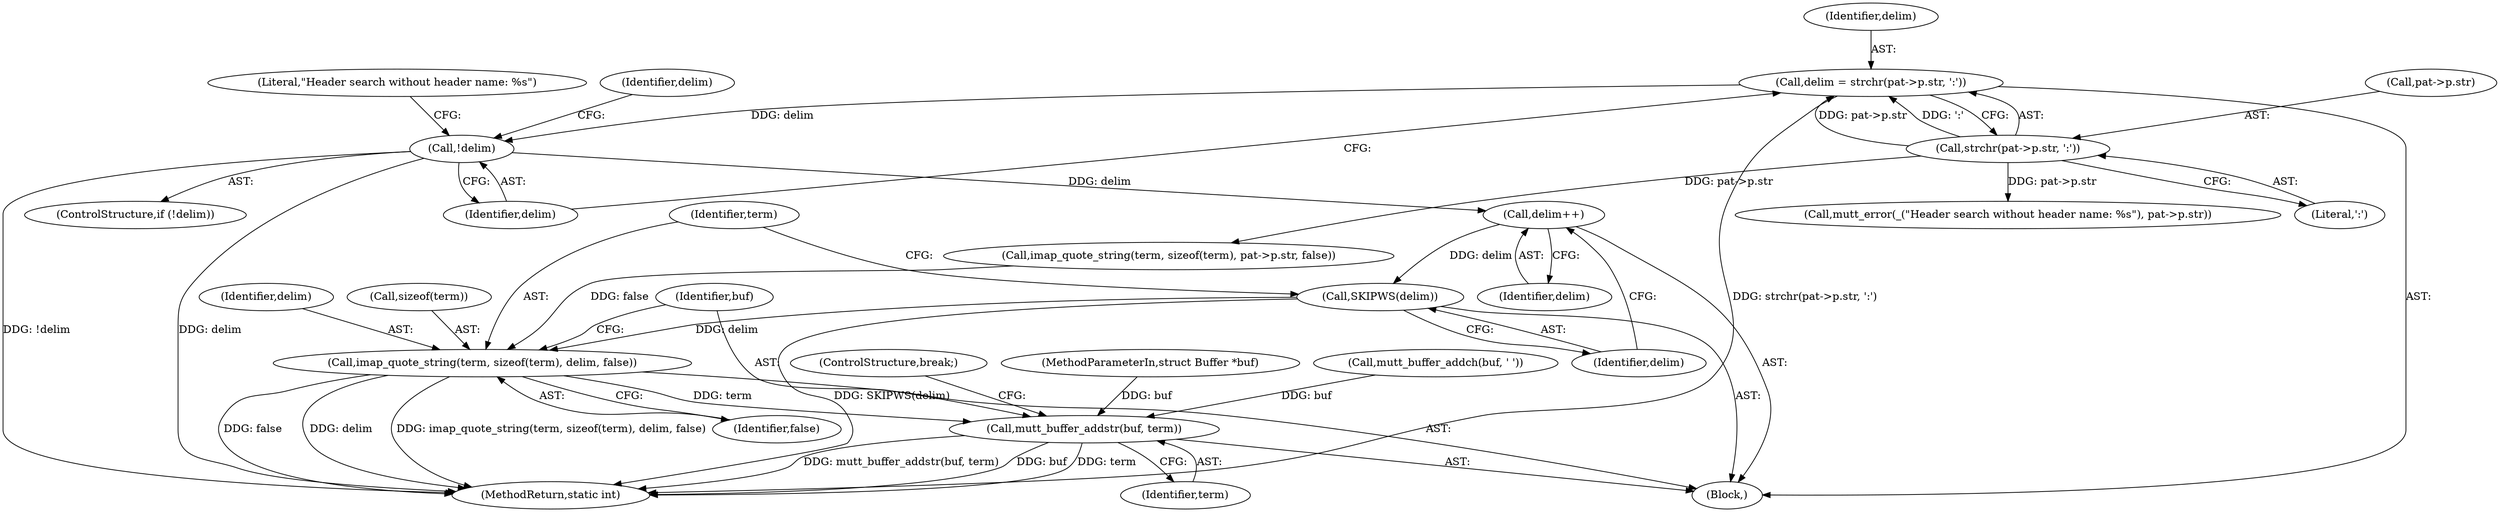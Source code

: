 digraph "0_neomutt_e52393740334443ae0206cab2d7caef381646725_1@API" {
"1000211" [label="(Call,delim = strchr(pat->p.str, ':'))"];
"1000213" [label="(Call,strchr(pat->p.str, ':'))"];
"1000221" [label="(Call,!delim)"];
"1000259" [label="(Call,delim++)"];
"1000261" [label="(Call,SKIPWS(delim))"];
"1000263" [label="(Call,imap_quote_string(term, sizeof(term), delim, false))"];
"1000269" [label="(Call,mutt_buffer_addstr(buf, term))"];
"1000271" [label="(Identifier,term)"];
"1000206" [label="(Block,)"];
"1000355" [label="(MethodReturn,static int)"];
"1000239" [label="(Call,imap_quote_string(term, sizeof(term), pat->p.str, false))"];
"1000226" [label="(Literal,\"Header search without header name: %s\")"];
"1000237" [label="(Identifier,delim)"];
"1000214" [label="(Call,pat->p.str)"];
"1000222" [label="(Identifier,delim)"];
"1000212" [label="(Identifier,delim)"];
"1000262" [label="(Identifier,delim)"];
"1000263" [label="(Call,imap_quote_string(term, sizeof(term), delim, false))"];
"1000267" [label="(Identifier,delim)"];
"1000260" [label="(Identifier,delim)"];
"1000270" [label="(Identifier,buf)"];
"1000259" [label="(Call,delim++)"];
"1000272" [label="(ControlStructure,break;)"];
"1000224" [label="(Call,mutt_error(_(\"Header search without header name: %s\"), pat->p.str))"];
"1000264" [label="(Identifier,term)"];
"1000219" [label="(Literal,':')"];
"1000105" [label="(MethodParameterIn,struct Buffer *buf)"];
"1000220" [label="(ControlStructure,if (!delim))"];
"1000211" [label="(Call,delim = strchr(pat->p.str, ':'))"];
"1000221" [label="(Call,!delim)"];
"1000269" [label="(Call,mutt_buffer_addstr(buf, term))"];
"1000213" [label="(Call,strchr(pat->p.str, ':'))"];
"1000261" [label="(Call,SKIPWS(delim))"];
"1000265" [label="(Call,sizeof(term))"];
"1000268" [label="(Identifier,false)"];
"1000252" [label="(Call,mutt_buffer_addch(buf, ' '))"];
"1000211" -> "1000206"  [label="AST: "];
"1000211" -> "1000213"  [label="CFG: "];
"1000212" -> "1000211"  [label="AST: "];
"1000213" -> "1000211"  [label="AST: "];
"1000222" -> "1000211"  [label="CFG: "];
"1000211" -> "1000355"  [label="DDG: strchr(pat->p.str, ':')"];
"1000213" -> "1000211"  [label="DDG: pat->p.str"];
"1000213" -> "1000211"  [label="DDG: ':'"];
"1000211" -> "1000221"  [label="DDG: delim"];
"1000213" -> "1000219"  [label="CFG: "];
"1000214" -> "1000213"  [label="AST: "];
"1000219" -> "1000213"  [label="AST: "];
"1000213" -> "1000224"  [label="DDG: pat->p.str"];
"1000213" -> "1000239"  [label="DDG: pat->p.str"];
"1000221" -> "1000220"  [label="AST: "];
"1000221" -> "1000222"  [label="CFG: "];
"1000222" -> "1000221"  [label="AST: "];
"1000226" -> "1000221"  [label="CFG: "];
"1000237" -> "1000221"  [label="CFG: "];
"1000221" -> "1000355"  [label="DDG: !delim"];
"1000221" -> "1000355"  [label="DDG: delim"];
"1000221" -> "1000259"  [label="DDG: delim"];
"1000259" -> "1000206"  [label="AST: "];
"1000259" -> "1000260"  [label="CFG: "];
"1000260" -> "1000259"  [label="AST: "];
"1000262" -> "1000259"  [label="CFG: "];
"1000259" -> "1000261"  [label="DDG: delim"];
"1000261" -> "1000206"  [label="AST: "];
"1000261" -> "1000262"  [label="CFG: "];
"1000262" -> "1000261"  [label="AST: "];
"1000264" -> "1000261"  [label="CFG: "];
"1000261" -> "1000355"  [label="DDG: SKIPWS(delim)"];
"1000261" -> "1000263"  [label="DDG: delim"];
"1000263" -> "1000206"  [label="AST: "];
"1000263" -> "1000268"  [label="CFG: "];
"1000264" -> "1000263"  [label="AST: "];
"1000265" -> "1000263"  [label="AST: "];
"1000267" -> "1000263"  [label="AST: "];
"1000268" -> "1000263"  [label="AST: "];
"1000270" -> "1000263"  [label="CFG: "];
"1000263" -> "1000355"  [label="DDG: false"];
"1000263" -> "1000355"  [label="DDG: delim"];
"1000263" -> "1000355"  [label="DDG: imap_quote_string(term, sizeof(term), delim, false)"];
"1000239" -> "1000263"  [label="DDG: false"];
"1000263" -> "1000269"  [label="DDG: term"];
"1000269" -> "1000206"  [label="AST: "];
"1000269" -> "1000271"  [label="CFG: "];
"1000270" -> "1000269"  [label="AST: "];
"1000271" -> "1000269"  [label="AST: "];
"1000272" -> "1000269"  [label="CFG: "];
"1000269" -> "1000355"  [label="DDG: mutt_buffer_addstr(buf, term)"];
"1000269" -> "1000355"  [label="DDG: buf"];
"1000269" -> "1000355"  [label="DDG: term"];
"1000252" -> "1000269"  [label="DDG: buf"];
"1000105" -> "1000269"  [label="DDG: buf"];
}
